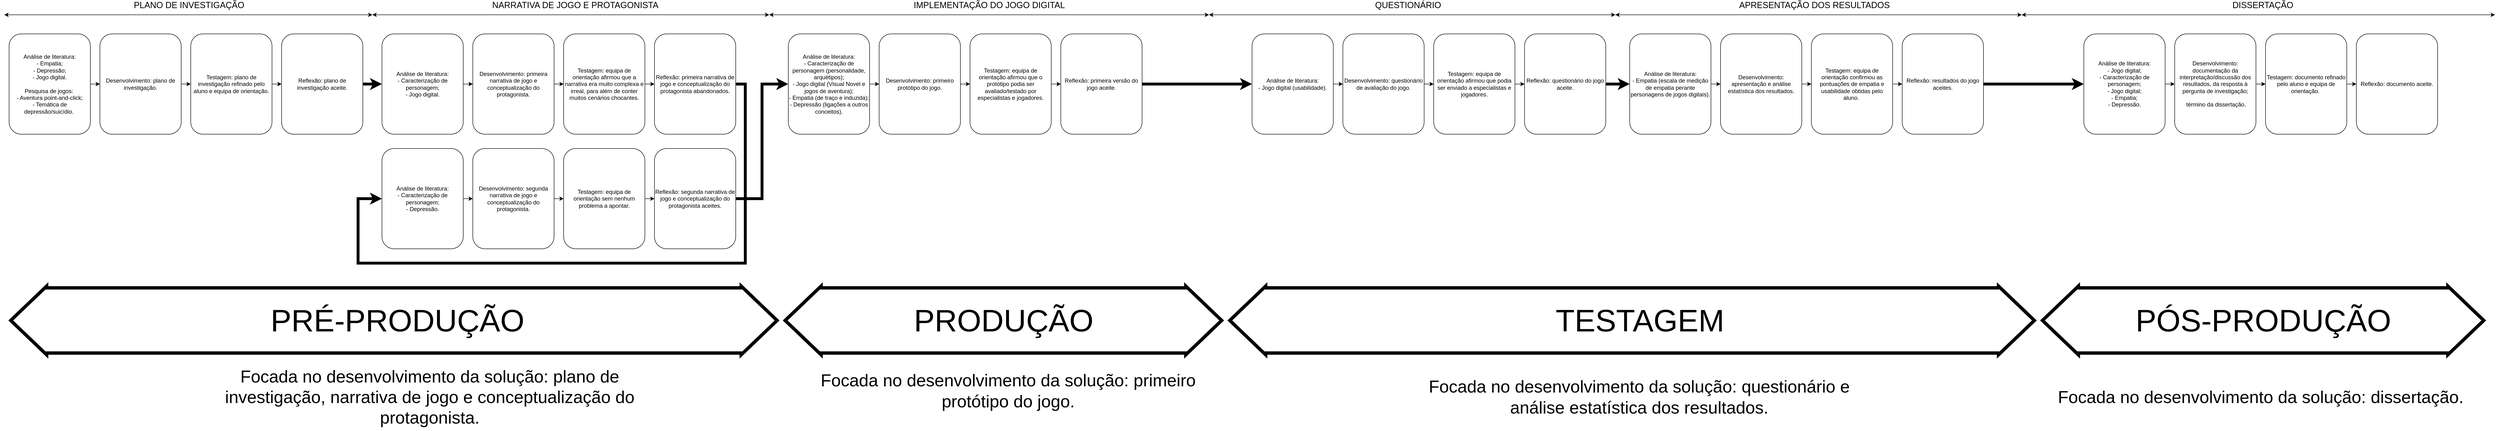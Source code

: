 <mxfile version="22.0.0" type="device">
  <diagram name="Page-1" id="DAyJR1ht-XM-JNpy5594">
    <mxGraphModel dx="2654" dy="1672" grid="1" gridSize="10" guides="1" tooltips="1" connect="1" arrows="1" fold="1" page="1" pageScale="1" pageWidth="2336" pageHeight="1654" math="0" shadow="0">
      <root>
        <mxCell id="0" />
        <mxCell id="1" parent="0" />
        <mxCell id="N-FIcMtjWyn3FwL9XCdM-2" value="" style="shape=flexArrow;endArrow=classic;startArrow=classic;html=1;rounded=0;strokeWidth=7;width=130.588;startSize=22.667;endSize=22.667;startWidth=0;endWidth=0;" edge="1" parent="1">
          <mxGeometry width="100" height="100" relative="1" as="geometry">
            <mxPoint x="80" y="680" as="sourcePoint" />
            <mxPoint x="1690" y="680" as="targetPoint" />
          </mxGeometry>
        </mxCell>
        <mxCell id="N-FIcMtjWyn3FwL9XCdM-3" value="&lt;font style=&quot;font-size: 65px;&quot;&gt;PRÉ-PRODUÇÃO&lt;/font&gt;" style="edgeLabel;html=1;align=center;verticalAlign=middle;resizable=0;points=[];" vertex="1" connectable="0" parent="N-FIcMtjWyn3FwL9XCdM-2">
          <mxGeometry x="-0.123" y="-1" relative="1" as="geometry">
            <mxPoint x="106" y="-1" as="offset" />
          </mxGeometry>
        </mxCell>
        <mxCell id="N-FIcMtjWyn3FwL9XCdM-4" value="&lt;font style=&quot;font-size: 36px;&quot;&gt;Focada no desenvolvimento da solução: plano de investigação, narrativa de jogo e conceptualização do protagonista.&lt;/font&gt;" style="text;html=1;strokeColor=none;fillColor=none;align=center;verticalAlign=middle;whiteSpace=wrap;rounded=0;" vertex="1" parent="1">
          <mxGeometry x="500" y="770" width="920" height="140" as="geometry" />
        </mxCell>
        <mxCell id="N-FIcMtjWyn3FwL9XCdM-19" style="edgeStyle=orthogonalEdgeStyle;rounded=0;orthogonalLoop=1;jettySize=auto;html=1;exitX=1;exitY=0.5;exitDx=0;exitDy=0;entryX=0;entryY=0.5;entryDx=0;entryDy=0;" edge="1" parent="1" source="N-FIcMtjWyn3FwL9XCdM-5" target="N-FIcMtjWyn3FwL9XCdM-8">
          <mxGeometry relative="1" as="geometry" />
        </mxCell>
        <mxCell id="N-FIcMtjWyn3FwL9XCdM-5" value="Análise de literatura:&lt;br&gt;- Empatia;&lt;br&gt;- Depressão;&lt;br&gt;- Jogo digital.&lt;br&gt;&lt;br&gt;Pesquisa de jogos:&amp;nbsp;&lt;br&gt;- Aventura point-and-click;&lt;br&gt;- Temática de depressão/suicídio.&amp;nbsp;" style="rounded=1;whiteSpace=wrap;html=1;" vertex="1" parent="1">
          <mxGeometry x="80" y="80" width="170" height="210" as="geometry" />
        </mxCell>
        <mxCell id="N-FIcMtjWyn3FwL9XCdM-6" value="" style="endArrow=classic;startArrow=classic;html=1;rounded=0;" edge="1" parent="1">
          <mxGeometry width="50" height="50" relative="1" as="geometry">
            <mxPoint x="70" y="40" as="sourcePoint" />
            <mxPoint x="840" y="40" as="targetPoint" />
          </mxGeometry>
        </mxCell>
        <mxCell id="N-FIcMtjWyn3FwL9XCdM-7" value="&lt;font style=&quot;font-size: 18px;&quot;&gt;PLANO DE INVESTIGAÇÃO&lt;/font&gt;" style="edgeLabel;html=1;align=center;verticalAlign=middle;resizable=0;points=[];" vertex="1" connectable="0" parent="N-FIcMtjWyn3FwL9XCdM-6">
          <mxGeometry x="0.26" y="-2" relative="1" as="geometry">
            <mxPoint x="-99" y="-22" as="offset" />
          </mxGeometry>
        </mxCell>
        <mxCell id="N-FIcMtjWyn3FwL9XCdM-20" style="edgeStyle=orthogonalEdgeStyle;rounded=0;orthogonalLoop=1;jettySize=auto;html=1;exitX=1;exitY=0.5;exitDx=0;exitDy=0;entryX=0;entryY=0.5;entryDx=0;entryDy=0;" edge="1" parent="1" source="N-FIcMtjWyn3FwL9XCdM-8" target="N-FIcMtjWyn3FwL9XCdM-9">
          <mxGeometry relative="1" as="geometry" />
        </mxCell>
        <mxCell id="N-FIcMtjWyn3FwL9XCdM-8" value="Desenvolvimento: plano de investigação." style="rounded=1;whiteSpace=wrap;html=1;" vertex="1" parent="1">
          <mxGeometry x="270" y="80" width="170" height="210" as="geometry" />
        </mxCell>
        <mxCell id="N-FIcMtjWyn3FwL9XCdM-21" style="edgeStyle=orthogonalEdgeStyle;rounded=0;orthogonalLoop=1;jettySize=auto;html=1;exitX=1;exitY=0.5;exitDx=0;exitDy=0;entryX=0;entryY=0.5;entryDx=0;entryDy=0;" edge="1" parent="1" source="N-FIcMtjWyn3FwL9XCdM-9" target="N-FIcMtjWyn3FwL9XCdM-10">
          <mxGeometry relative="1" as="geometry" />
        </mxCell>
        <mxCell id="N-FIcMtjWyn3FwL9XCdM-9" value="Testagem: plano de investigação refinado pelo aluno e equipa de orientação." style="rounded=1;whiteSpace=wrap;html=1;" vertex="1" parent="1">
          <mxGeometry x="460" y="80" width="170" height="210" as="geometry" />
        </mxCell>
        <mxCell id="N-FIcMtjWyn3FwL9XCdM-22" style="edgeStyle=orthogonalEdgeStyle;rounded=0;orthogonalLoop=1;jettySize=auto;html=1;exitX=1;exitY=0.5;exitDx=0;exitDy=0;entryX=0;entryY=0.5;entryDx=0;entryDy=0;strokeWidth=6;" edge="1" parent="1" source="N-FIcMtjWyn3FwL9XCdM-10" target="N-FIcMtjWyn3FwL9XCdM-11">
          <mxGeometry relative="1" as="geometry" />
        </mxCell>
        <mxCell id="N-FIcMtjWyn3FwL9XCdM-10" value="Reflexão: plano de investigação aceite." style="rounded=1;whiteSpace=wrap;html=1;" vertex="1" parent="1">
          <mxGeometry x="650" y="80" width="170" height="210" as="geometry" />
        </mxCell>
        <mxCell id="N-FIcMtjWyn3FwL9XCdM-23" style="edgeStyle=orthogonalEdgeStyle;rounded=0;orthogonalLoop=1;jettySize=auto;html=1;exitX=1;exitY=0.5;exitDx=0;exitDy=0;entryX=0;entryY=0.5;entryDx=0;entryDy=0;" edge="1" parent="1" source="N-FIcMtjWyn3FwL9XCdM-11" target="N-FIcMtjWyn3FwL9XCdM-12">
          <mxGeometry relative="1" as="geometry" />
        </mxCell>
        <mxCell id="N-FIcMtjWyn3FwL9XCdM-11" value="Análise de literatura:&lt;br&gt;- Caracterização de personagem;&lt;br&gt;- Jogo digital.&lt;br&gt;" style="rounded=1;whiteSpace=wrap;html=1;" vertex="1" parent="1">
          <mxGeometry x="860" y="80" width="170" height="210" as="geometry" />
        </mxCell>
        <mxCell id="N-FIcMtjWyn3FwL9XCdM-24" style="edgeStyle=orthogonalEdgeStyle;rounded=0;orthogonalLoop=1;jettySize=auto;html=1;exitX=1;exitY=0.5;exitDx=0;exitDy=0;entryX=0;entryY=0.5;entryDx=0;entryDy=0;" edge="1" parent="1" source="N-FIcMtjWyn3FwL9XCdM-12" target="N-FIcMtjWyn3FwL9XCdM-13">
          <mxGeometry relative="1" as="geometry" />
        </mxCell>
        <mxCell id="N-FIcMtjWyn3FwL9XCdM-12" value="Desenvolvimento: primeira narrativa de jogo e conceptualização do protagonista." style="rounded=1;whiteSpace=wrap;html=1;" vertex="1" parent="1">
          <mxGeometry x="1050" y="80" width="170" height="210" as="geometry" />
        </mxCell>
        <mxCell id="N-FIcMtjWyn3FwL9XCdM-25" style="edgeStyle=orthogonalEdgeStyle;rounded=0;orthogonalLoop=1;jettySize=auto;html=1;exitX=1;exitY=0.5;exitDx=0;exitDy=0;entryX=0;entryY=0.5;entryDx=0;entryDy=0;" edge="1" parent="1" source="N-FIcMtjWyn3FwL9XCdM-13" target="N-FIcMtjWyn3FwL9XCdM-14">
          <mxGeometry relative="1" as="geometry" />
        </mxCell>
        <mxCell id="N-FIcMtjWyn3FwL9XCdM-13" value="Testagem: equipa de orientação afirmou que a narrativa era muito complexa e irreal, para além de conter muitos cenários chocantes." style="rounded=1;whiteSpace=wrap;html=1;" vertex="1" parent="1">
          <mxGeometry x="1240" y="80" width="170" height="210" as="geometry" />
        </mxCell>
        <mxCell id="N-FIcMtjWyn3FwL9XCdM-33" style="edgeStyle=orthogonalEdgeStyle;rounded=0;orthogonalLoop=1;jettySize=auto;html=1;exitX=1;exitY=0.5;exitDx=0;exitDy=0;entryX=0;entryY=0.5;entryDx=0;entryDy=0;strokeWidth=6;" edge="1" parent="1" source="N-FIcMtjWyn3FwL9XCdM-14" target="N-FIcMtjWyn3FwL9XCdM-31">
          <mxGeometry relative="1" as="geometry">
            <Array as="points">
              <mxPoint x="1620" y="185" />
              <mxPoint x="1620" y="560" />
              <mxPoint x="810" y="560" />
              <mxPoint x="810" y="425" />
            </Array>
          </mxGeometry>
        </mxCell>
        <mxCell id="N-FIcMtjWyn3FwL9XCdM-14" value="Reflexão: primeira narrativa de jogo e conceptualização do protagonista abandonados." style="rounded=1;whiteSpace=wrap;html=1;" vertex="1" parent="1">
          <mxGeometry x="1430" y="80" width="170" height="210" as="geometry" />
        </mxCell>
        <mxCell id="N-FIcMtjWyn3FwL9XCdM-15" value="" style="endArrow=classic;startArrow=classic;html=1;rounded=0;" edge="1" parent="1">
          <mxGeometry width="50" height="50" relative="1" as="geometry">
            <mxPoint x="840" y="40" as="sourcePoint" />
            <mxPoint x="1670" y="40" as="targetPoint" />
          </mxGeometry>
        </mxCell>
        <mxCell id="N-FIcMtjWyn3FwL9XCdM-16" value="&lt;font style=&quot;font-size: 18px;&quot;&gt;NARRATIVA DE JOGO E PROTAGONISTA&lt;/font&gt;" style="edgeLabel;html=1;align=center;verticalAlign=middle;resizable=0;points=[];" vertex="1" connectable="0" parent="N-FIcMtjWyn3FwL9XCdM-15">
          <mxGeometry x="0.26" y="-2" relative="1" as="geometry">
            <mxPoint x="-99" y="-22" as="offset" />
          </mxGeometry>
        </mxCell>
        <mxCell id="N-FIcMtjWyn3FwL9XCdM-26" style="edgeStyle=orthogonalEdgeStyle;rounded=0;orthogonalLoop=1;jettySize=auto;html=1;exitX=1;exitY=0.5;exitDx=0;exitDy=0;entryX=0;entryY=0.5;entryDx=0;entryDy=0;" edge="1" source="N-FIcMtjWyn3FwL9XCdM-31" target="N-FIcMtjWyn3FwL9XCdM-28" parent="1">
          <mxGeometry relative="1" as="geometry" />
        </mxCell>
        <mxCell id="N-FIcMtjWyn3FwL9XCdM-27" style="edgeStyle=orthogonalEdgeStyle;rounded=0;orthogonalLoop=1;jettySize=auto;html=1;exitX=1;exitY=0.5;exitDx=0;exitDy=0;entryX=0;entryY=0.5;entryDx=0;entryDy=0;" edge="1" source="N-FIcMtjWyn3FwL9XCdM-28" target="N-FIcMtjWyn3FwL9XCdM-30" parent="1">
          <mxGeometry relative="1" as="geometry" />
        </mxCell>
        <mxCell id="N-FIcMtjWyn3FwL9XCdM-28" value="Desenvolvimento: segunda narrativa de jogo e conceptualização do protagonista." style="rounded=1;whiteSpace=wrap;html=1;" vertex="1" parent="1">
          <mxGeometry x="1050" y="320" width="170" height="210" as="geometry" />
        </mxCell>
        <mxCell id="N-FIcMtjWyn3FwL9XCdM-29" style="edgeStyle=orthogonalEdgeStyle;rounded=0;orthogonalLoop=1;jettySize=auto;html=1;exitX=1;exitY=0.5;exitDx=0;exitDy=0;entryX=0;entryY=0.5;entryDx=0;entryDy=0;" edge="1" source="N-FIcMtjWyn3FwL9XCdM-30" target="N-FIcMtjWyn3FwL9XCdM-32" parent="1">
          <mxGeometry relative="1" as="geometry" />
        </mxCell>
        <mxCell id="N-FIcMtjWyn3FwL9XCdM-30" value="Testagem: equipa de orientação sem nenhum problema a apontar." style="rounded=1;whiteSpace=wrap;html=1;" vertex="1" parent="1">
          <mxGeometry x="1240" y="320" width="170" height="210" as="geometry" />
        </mxCell>
        <mxCell id="N-FIcMtjWyn3FwL9XCdM-31" value="Análise de literatura:&lt;br&gt;- Caracterização de personagem;&lt;br&gt;- Depressão." style="rounded=1;whiteSpace=wrap;html=1;" vertex="1" parent="1">
          <mxGeometry x="860" y="320" width="170" height="210" as="geometry" />
        </mxCell>
        <mxCell id="N-FIcMtjWyn3FwL9XCdM-43" style="edgeStyle=orthogonalEdgeStyle;rounded=0;orthogonalLoop=1;jettySize=auto;html=1;exitX=1;exitY=0.5;exitDx=0;exitDy=0;entryX=0;entryY=0.5;entryDx=0;entryDy=0;strokeWidth=6;" edge="1" parent="1" source="N-FIcMtjWyn3FwL9XCdM-32" target="N-FIcMtjWyn3FwL9XCdM-37">
          <mxGeometry relative="1" as="geometry" />
        </mxCell>
        <mxCell id="N-FIcMtjWyn3FwL9XCdM-32" value="Reflexão: segunda narrativa de jogo e conceptualização do protagonista aceites." style="rounded=1;whiteSpace=wrap;html=1;" vertex="1" parent="1">
          <mxGeometry x="1430" y="320" width="170" height="210" as="geometry" />
        </mxCell>
        <mxCell id="N-FIcMtjWyn3FwL9XCdM-34" value="" style="endArrow=classic;startArrow=classic;html=1;rounded=0;" edge="1" parent="1">
          <mxGeometry width="50" height="50" relative="1" as="geometry">
            <mxPoint x="1670" y="40" as="sourcePoint" />
            <mxPoint x="2590" y="40" as="targetPoint" />
          </mxGeometry>
        </mxCell>
        <mxCell id="N-FIcMtjWyn3FwL9XCdM-35" value="&lt;font style=&quot;font-size: 18px;&quot;&gt;IMPLEMENTAÇÃO DO JOGO DIGITAL&lt;/font&gt;" style="edgeLabel;html=1;align=center;verticalAlign=middle;resizable=0;points=[];" vertex="1" connectable="0" parent="N-FIcMtjWyn3FwL9XCdM-34">
          <mxGeometry x="0.26" y="-2" relative="1" as="geometry">
            <mxPoint x="-120" y="-22" as="offset" />
          </mxGeometry>
        </mxCell>
        <mxCell id="N-FIcMtjWyn3FwL9XCdM-36" style="edgeStyle=orthogonalEdgeStyle;rounded=0;orthogonalLoop=1;jettySize=auto;html=1;exitX=1;exitY=0.5;exitDx=0;exitDy=0;entryX=0;entryY=0.5;entryDx=0;entryDy=0;" edge="1" source="N-FIcMtjWyn3FwL9XCdM-37" target="N-FIcMtjWyn3FwL9XCdM-39" parent="1">
          <mxGeometry relative="1" as="geometry" />
        </mxCell>
        <mxCell id="N-FIcMtjWyn3FwL9XCdM-37" value="Análise de literatura:&lt;br&gt;- Caracterização de personagem (personalidade, arquétipos);&lt;br&gt;- Jogo digital (Visual Novel e jogos de aventura);&lt;br&gt;- Empatia (de traço e induzida);&lt;br&gt;- Depressão (ligações a outros conceitos)." style="rounded=1;whiteSpace=wrap;html=1;" vertex="1" parent="1">
          <mxGeometry x="1710" y="80" width="170" height="210" as="geometry" />
        </mxCell>
        <mxCell id="N-FIcMtjWyn3FwL9XCdM-38" style="edgeStyle=orthogonalEdgeStyle;rounded=0;orthogonalLoop=1;jettySize=auto;html=1;exitX=1;exitY=0.5;exitDx=0;exitDy=0;entryX=0;entryY=0.5;entryDx=0;entryDy=0;" edge="1" source="N-FIcMtjWyn3FwL9XCdM-39" target="N-FIcMtjWyn3FwL9XCdM-41" parent="1">
          <mxGeometry relative="1" as="geometry" />
        </mxCell>
        <mxCell id="N-FIcMtjWyn3FwL9XCdM-39" value="Desenvolvimento: primeiro protótipo do jogo." style="rounded=1;whiteSpace=wrap;html=1;" vertex="1" parent="1">
          <mxGeometry x="1900" y="80" width="170" height="210" as="geometry" />
        </mxCell>
        <mxCell id="N-FIcMtjWyn3FwL9XCdM-40" style="edgeStyle=orthogonalEdgeStyle;rounded=0;orthogonalLoop=1;jettySize=auto;html=1;exitX=1;exitY=0.5;exitDx=0;exitDy=0;entryX=0;entryY=0.5;entryDx=0;entryDy=0;" edge="1" source="N-FIcMtjWyn3FwL9XCdM-41" target="N-FIcMtjWyn3FwL9XCdM-42" parent="1">
          <mxGeometry relative="1" as="geometry" />
        </mxCell>
        <mxCell id="N-FIcMtjWyn3FwL9XCdM-41" value="Testagem: equipa de orientação afirmou que o protótipo podia ser avaliado/testado por especialistas e jogadores." style="rounded=1;whiteSpace=wrap;html=1;" vertex="1" parent="1">
          <mxGeometry x="2090" y="80" width="170" height="210" as="geometry" />
        </mxCell>
        <mxCell id="N-FIcMtjWyn3FwL9XCdM-64" style="edgeStyle=orthogonalEdgeStyle;rounded=0;orthogonalLoop=1;jettySize=auto;html=1;exitX=1;exitY=0.5;exitDx=0;exitDy=0;entryX=0;entryY=0.5;entryDx=0;entryDy=0;strokeWidth=6;" edge="1" parent="1" source="N-FIcMtjWyn3FwL9XCdM-42" target="N-FIcMtjWyn3FwL9XCdM-63">
          <mxGeometry relative="1" as="geometry" />
        </mxCell>
        <mxCell id="N-FIcMtjWyn3FwL9XCdM-42" value="Reflexão: primeira versão do jogo aceite." style="rounded=1;whiteSpace=wrap;html=1;" vertex="1" parent="1">
          <mxGeometry x="2280" y="80" width="170" height="210" as="geometry" />
        </mxCell>
        <mxCell id="N-FIcMtjWyn3FwL9XCdM-46" value="" style="shape=flexArrow;endArrow=classic;startArrow=classic;html=1;rounded=0;strokeWidth=7;width=130.588;startSize=22.667;endSize=22.667;startWidth=0;endWidth=0;" edge="1" parent="1">
          <mxGeometry width="100" height="100" relative="1" as="geometry">
            <mxPoint x="1700" y="680" as="sourcePoint" />
            <mxPoint x="2620" y="680" as="targetPoint" />
          </mxGeometry>
        </mxCell>
        <mxCell id="N-FIcMtjWyn3FwL9XCdM-47" value="&lt;font style=&quot;font-size: 65px;&quot;&gt;PRODUÇÃO&lt;/font&gt;" style="edgeLabel;html=1;align=center;verticalAlign=middle;resizable=0;points=[];" vertex="1" connectable="0" parent="N-FIcMtjWyn3FwL9XCdM-46">
          <mxGeometry x="-0.123" y="-1" relative="1" as="geometry">
            <mxPoint x="56" y="-1" as="offset" />
          </mxGeometry>
        </mxCell>
        <mxCell id="N-FIcMtjWyn3FwL9XCdM-48" value="" style="shape=flexArrow;endArrow=classic;startArrow=classic;html=1;rounded=0;strokeWidth=7;width=130.588;startSize=22.667;endSize=22.667;startWidth=0;endWidth=0;" edge="1" parent="1">
          <mxGeometry width="100" height="100" relative="1" as="geometry">
            <mxPoint x="2630" y="680" as="sourcePoint" />
            <mxPoint x="4320" y="680" as="targetPoint" />
          </mxGeometry>
        </mxCell>
        <mxCell id="N-FIcMtjWyn3FwL9XCdM-49" value="&lt;font style=&quot;font-size: 65px;&quot;&gt;TESTAGEM&lt;/font&gt;" style="edgeLabel;html=1;align=center;verticalAlign=middle;resizable=0;points=[];" vertex="1" connectable="0" parent="N-FIcMtjWyn3FwL9XCdM-48">
          <mxGeometry x="-0.123" y="-1" relative="1" as="geometry">
            <mxPoint x="120" y="-1" as="offset" />
          </mxGeometry>
        </mxCell>
        <mxCell id="N-FIcMtjWyn3FwL9XCdM-50" style="edgeStyle=orthogonalEdgeStyle;rounded=0;orthogonalLoop=1;jettySize=auto;html=1;exitX=1;exitY=0.5;exitDx=0;exitDy=0;entryX=0;entryY=0.5;entryDx=0;entryDy=0;" edge="1" source="N-FIcMtjWyn3FwL9XCdM-51" target="N-FIcMtjWyn3FwL9XCdM-53" parent="1">
          <mxGeometry relative="1" as="geometry" />
        </mxCell>
        <mxCell id="N-FIcMtjWyn3FwL9XCdM-51" value="Análise de literatura:&lt;br&gt;- Empatia (escala de medição de empatia perante personagens de jogos digitais)." style="rounded=1;whiteSpace=wrap;html=1;" vertex="1" parent="1">
          <mxGeometry x="3470" y="80" width="170" height="210" as="geometry" />
        </mxCell>
        <mxCell id="N-FIcMtjWyn3FwL9XCdM-52" style="edgeStyle=orthogonalEdgeStyle;rounded=0;orthogonalLoop=1;jettySize=auto;html=1;exitX=1;exitY=0.5;exitDx=0;exitDy=0;entryX=0;entryY=0.5;entryDx=0;entryDy=0;" edge="1" source="N-FIcMtjWyn3FwL9XCdM-53" target="N-FIcMtjWyn3FwL9XCdM-55" parent="1">
          <mxGeometry relative="1" as="geometry" />
        </mxCell>
        <mxCell id="N-FIcMtjWyn3FwL9XCdM-53" value="Desenvolvimento: apresentação e análise estatística dos resultados." style="rounded=1;whiteSpace=wrap;html=1;" vertex="1" parent="1">
          <mxGeometry x="3660" y="80" width="170" height="210" as="geometry" />
        </mxCell>
        <mxCell id="N-FIcMtjWyn3FwL9XCdM-54" style="edgeStyle=orthogonalEdgeStyle;rounded=0;orthogonalLoop=1;jettySize=auto;html=1;exitX=1;exitY=0.5;exitDx=0;exitDy=0;entryX=0;entryY=0.5;entryDx=0;entryDy=0;" edge="1" source="N-FIcMtjWyn3FwL9XCdM-55" target="N-FIcMtjWyn3FwL9XCdM-56" parent="1">
          <mxGeometry relative="1" as="geometry" />
        </mxCell>
        <mxCell id="N-FIcMtjWyn3FwL9XCdM-55" value="Testagem: equipa de orientação confirmou as pontuações de empatia e usabilidade obtidas pelo aluno.&amp;nbsp;" style="rounded=1;whiteSpace=wrap;html=1;" vertex="1" parent="1">
          <mxGeometry x="3850" y="80" width="170" height="210" as="geometry" />
        </mxCell>
        <mxCell id="N-FIcMtjWyn3FwL9XCdM-90" style="edgeStyle=orthogonalEdgeStyle;rounded=0;orthogonalLoop=1;jettySize=auto;html=1;exitX=1;exitY=0.5;exitDx=0;exitDy=0;entryX=0;entryY=0.5;entryDx=0;entryDy=0;strokeWidth=6;" edge="1" parent="1" source="N-FIcMtjWyn3FwL9XCdM-56" target="N-FIcMtjWyn3FwL9XCdM-84">
          <mxGeometry relative="1" as="geometry" />
        </mxCell>
        <mxCell id="N-FIcMtjWyn3FwL9XCdM-56" value="Reflexão: resultados do jogo aceites." style="rounded=1;whiteSpace=wrap;html=1;" vertex="1" parent="1">
          <mxGeometry x="4040" y="80" width="170" height="210" as="geometry" />
        </mxCell>
        <mxCell id="N-FIcMtjWyn3FwL9XCdM-57" style="edgeStyle=orthogonalEdgeStyle;rounded=0;orthogonalLoop=1;jettySize=auto;html=1;exitX=1;exitY=0.5;exitDx=0;exitDy=0;entryX=0;entryY=0.5;entryDx=0;entryDy=0;" edge="1" target="N-FIcMtjWyn3FwL9XCdM-59" parent="1">
          <mxGeometry relative="1" as="geometry">
            <mxPoint x="2850" y="185" as="sourcePoint" />
          </mxGeometry>
        </mxCell>
        <mxCell id="N-FIcMtjWyn3FwL9XCdM-58" style="edgeStyle=orthogonalEdgeStyle;rounded=0;orthogonalLoop=1;jettySize=auto;html=1;exitX=1;exitY=0.5;exitDx=0;exitDy=0;entryX=0;entryY=0.5;entryDx=0;entryDy=0;" edge="1" source="N-FIcMtjWyn3FwL9XCdM-59" target="N-FIcMtjWyn3FwL9XCdM-61" parent="1">
          <mxGeometry relative="1" as="geometry" />
        </mxCell>
        <mxCell id="N-FIcMtjWyn3FwL9XCdM-59" value="Desenvolvimento: questionário de avaliação do jogo." style="rounded=1;whiteSpace=wrap;html=1;" vertex="1" parent="1">
          <mxGeometry x="2870" y="80" width="170" height="210" as="geometry" />
        </mxCell>
        <mxCell id="N-FIcMtjWyn3FwL9XCdM-60" style="edgeStyle=orthogonalEdgeStyle;rounded=0;orthogonalLoop=1;jettySize=auto;html=1;exitX=1;exitY=0.5;exitDx=0;exitDy=0;entryX=0;entryY=0.5;entryDx=0;entryDy=0;" edge="1" source="N-FIcMtjWyn3FwL9XCdM-61" target="N-FIcMtjWyn3FwL9XCdM-62" parent="1">
          <mxGeometry relative="1" as="geometry" />
        </mxCell>
        <mxCell id="N-FIcMtjWyn3FwL9XCdM-61" value="Testagem: equipa de orientação afirmou que podia ser enviado a especialistas e jogadores." style="rounded=1;whiteSpace=wrap;html=1;" vertex="1" parent="1">
          <mxGeometry x="3060" y="80" width="170" height="210" as="geometry" />
        </mxCell>
        <mxCell id="N-FIcMtjWyn3FwL9XCdM-65" style="edgeStyle=orthogonalEdgeStyle;rounded=0;orthogonalLoop=1;jettySize=auto;html=1;exitX=1;exitY=0.5;exitDx=0;exitDy=0;entryX=0;entryY=0.5;entryDx=0;entryDy=0;strokeWidth=6;" edge="1" parent="1" source="N-FIcMtjWyn3FwL9XCdM-62" target="N-FIcMtjWyn3FwL9XCdM-51">
          <mxGeometry relative="1" as="geometry" />
        </mxCell>
        <mxCell id="N-FIcMtjWyn3FwL9XCdM-62" value="Reflexão: questionário do jogo aceite." style="rounded=1;whiteSpace=wrap;html=1;" vertex="1" parent="1">
          <mxGeometry x="3250" y="80" width="170" height="210" as="geometry" />
        </mxCell>
        <mxCell id="N-FIcMtjWyn3FwL9XCdM-63" value="Análise de literatura:&lt;br&gt;- Jogo digital (usabilidade)." style="rounded=1;whiteSpace=wrap;html=1;" vertex="1" parent="1">
          <mxGeometry x="2680" y="80" width="170" height="210" as="geometry" />
        </mxCell>
        <mxCell id="N-FIcMtjWyn3FwL9XCdM-66" value="" style="shape=flexArrow;endArrow=classic;startArrow=classic;html=1;rounded=0;strokeWidth=7;width=130.588;startSize=22.667;endSize=22.667;startWidth=0;endWidth=0;" edge="1" parent="1">
          <mxGeometry width="100" height="100" relative="1" as="geometry">
            <mxPoint x="4330" y="680" as="sourcePoint" />
            <mxPoint x="5260" y="680" as="targetPoint" />
          </mxGeometry>
        </mxCell>
        <mxCell id="N-FIcMtjWyn3FwL9XCdM-67" value="&lt;font style=&quot;font-size: 65px;&quot;&gt;PÓS-PRODUÇÃO&lt;/font&gt;" style="edgeLabel;html=1;align=center;verticalAlign=middle;resizable=0;points=[];" vertex="1" connectable="0" parent="N-FIcMtjWyn3FwL9XCdM-66">
          <mxGeometry x="-0.123" y="-1" relative="1" as="geometry">
            <mxPoint x="57" y="-1" as="offset" />
          </mxGeometry>
        </mxCell>
        <mxCell id="N-FIcMtjWyn3FwL9XCdM-83" style="edgeStyle=orthogonalEdgeStyle;rounded=0;orthogonalLoop=1;jettySize=auto;html=1;exitX=1;exitY=0.5;exitDx=0;exitDy=0;entryX=0;entryY=0.5;entryDx=0;entryDy=0;" edge="1" source="N-FIcMtjWyn3FwL9XCdM-84" target="N-FIcMtjWyn3FwL9XCdM-86" parent="1">
          <mxGeometry relative="1" as="geometry" />
        </mxCell>
        <mxCell id="N-FIcMtjWyn3FwL9XCdM-84" value="Análise de literatura:&lt;br&gt;- Jogo digital;&lt;br&gt;- Caracterização de personagem;&lt;br&gt;- Jogo digital;&lt;br&gt;- Empatia;&lt;br&gt;- Depressão." style="rounded=1;whiteSpace=wrap;html=1;" vertex="1" parent="1">
          <mxGeometry x="4420" y="80" width="170" height="210" as="geometry" />
        </mxCell>
        <mxCell id="N-FIcMtjWyn3FwL9XCdM-85" style="edgeStyle=orthogonalEdgeStyle;rounded=0;orthogonalLoop=1;jettySize=auto;html=1;exitX=1;exitY=0.5;exitDx=0;exitDy=0;entryX=0;entryY=0.5;entryDx=0;entryDy=0;" edge="1" source="N-FIcMtjWyn3FwL9XCdM-86" target="N-FIcMtjWyn3FwL9XCdM-88" parent="1">
          <mxGeometry relative="1" as="geometry" />
        </mxCell>
        <mxCell id="N-FIcMtjWyn3FwL9XCdM-86" value="Desenvolvimento: documentação da interpretação/discussão dos&lt;br&gt;resultados, da resposta à pergunta de investigação;&lt;br&gt;&lt;br&gt;&amp;nbsp;término da dissertação." style="rounded=1;whiteSpace=wrap;html=1;" vertex="1" parent="1">
          <mxGeometry x="4610" y="80" width="170" height="210" as="geometry" />
        </mxCell>
        <mxCell id="N-FIcMtjWyn3FwL9XCdM-87" style="edgeStyle=orthogonalEdgeStyle;rounded=0;orthogonalLoop=1;jettySize=auto;html=1;exitX=1;exitY=0.5;exitDx=0;exitDy=0;entryX=0;entryY=0.5;entryDx=0;entryDy=0;" edge="1" source="N-FIcMtjWyn3FwL9XCdM-88" target="N-FIcMtjWyn3FwL9XCdM-89" parent="1">
          <mxGeometry relative="1" as="geometry" />
        </mxCell>
        <mxCell id="N-FIcMtjWyn3FwL9XCdM-88" value="Testagem: documento refinado pelo aluno e equipa de orientação.&amp;nbsp;" style="rounded=1;whiteSpace=wrap;html=1;" vertex="1" parent="1">
          <mxGeometry x="4800" y="80" width="170" height="210" as="geometry" />
        </mxCell>
        <mxCell id="N-FIcMtjWyn3FwL9XCdM-89" value="Reflexão: documento aceite." style="rounded=1;whiteSpace=wrap;html=1;" vertex="1" parent="1">
          <mxGeometry x="4990" y="80" width="170" height="210" as="geometry" />
        </mxCell>
        <mxCell id="N-FIcMtjWyn3FwL9XCdM-91" value="&lt;font style=&quot;font-size: 36px;&quot;&gt;Focada no desenvolvimento da solução: primeiro protótipo do jogo.&lt;/font&gt;" style="text;html=1;strokeColor=none;fillColor=none;align=center;verticalAlign=middle;whiteSpace=wrap;rounded=0;" vertex="1" parent="1">
          <mxGeometry x="1710" y="757" width="920" height="140" as="geometry" />
        </mxCell>
        <mxCell id="N-FIcMtjWyn3FwL9XCdM-92" value="&lt;font style=&quot;font-size: 36px;&quot;&gt;Focada no desenvolvimento da solução: questionário e análise estatística dos resultados.&lt;/font&gt;" style="text;html=1;strokeColor=none;fillColor=none;align=center;verticalAlign=middle;whiteSpace=wrap;rounded=0;" vertex="1" parent="1">
          <mxGeometry x="3030" y="770" width="920" height="140" as="geometry" />
        </mxCell>
        <mxCell id="N-FIcMtjWyn3FwL9XCdM-93" value="&lt;font style=&quot;font-size: 36px;&quot;&gt;Focada no desenvolvimento da solução: dissertação.&lt;/font&gt;" style="text;html=1;strokeColor=none;fillColor=none;align=center;verticalAlign=middle;whiteSpace=wrap;rounded=0;" vertex="1" parent="1">
          <mxGeometry x="4330" y="770" width="920" height="140" as="geometry" />
        </mxCell>
        <mxCell id="N-FIcMtjWyn3FwL9XCdM-94" value="" style="endArrow=classic;startArrow=classic;html=1;rounded=0;" edge="1" parent="1">
          <mxGeometry width="50" height="50" relative="1" as="geometry">
            <mxPoint x="2590" y="40" as="sourcePoint" />
            <mxPoint x="3440" y="40" as="targetPoint" />
          </mxGeometry>
        </mxCell>
        <mxCell id="N-FIcMtjWyn3FwL9XCdM-95" value="&lt;font style=&quot;font-size: 18px;&quot;&gt;QUESTIONÁRIO&lt;/font&gt;" style="edgeLabel;html=1;align=center;verticalAlign=middle;resizable=0;points=[];" vertex="1" connectable="0" parent="N-FIcMtjWyn3FwL9XCdM-94">
          <mxGeometry x="0.26" y="-2" relative="1" as="geometry">
            <mxPoint x="-120" y="-22" as="offset" />
          </mxGeometry>
        </mxCell>
        <mxCell id="N-FIcMtjWyn3FwL9XCdM-96" value="" style="endArrow=classic;startArrow=classic;html=1;rounded=0;" edge="1" parent="1">
          <mxGeometry width="50" height="50" relative="1" as="geometry">
            <mxPoint x="3440" y="40" as="sourcePoint" />
            <mxPoint x="4290" y="40" as="targetPoint" />
          </mxGeometry>
        </mxCell>
        <mxCell id="N-FIcMtjWyn3FwL9XCdM-97" value="&lt;font style=&quot;font-size: 18px;&quot;&gt;APRESENTAÇÃO DOS RESULTADOS&lt;/font&gt;" style="edgeLabel;html=1;align=center;verticalAlign=middle;resizable=0;points=[];" vertex="1" connectable="0" parent="N-FIcMtjWyn3FwL9XCdM-96">
          <mxGeometry x="0.26" y="-2" relative="1" as="geometry">
            <mxPoint x="-120" y="-22" as="offset" />
          </mxGeometry>
        </mxCell>
        <mxCell id="N-FIcMtjWyn3FwL9XCdM-98" value="" style="endArrow=classic;startArrow=classic;html=1;rounded=0;" edge="1" parent="1">
          <mxGeometry width="50" height="50" relative="1" as="geometry">
            <mxPoint x="4290" y="40" as="sourcePoint" />
            <mxPoint x="5280" y="40" as="targetPoint" />
          </mxGeometry>
        </mxCell>
        <mxCell id="N-FIcMtjWyn3FwL9XCdM-99" value="&lt;font style=&quot;font-size: 18px;&quot;&gt;DISSERTAÇÃO&lt;/font&gt;" style="edgeLabel;html=1;align=center;verticalAlign=middle;resizable=0;points=[];" vertex="1" connectable="0" parent="N-FIcMtjWyn3FwL9XCdM-98">
          <mxGeometry x="0.26" y="-2" relative="1" as="geometry">
            <mxPoint x="-120" y="-22" as="offset" />
          </mxGeometry>
        </mxCell>
      </root>
    </mxGraphModel>
  </diagram>
</mxfile>

